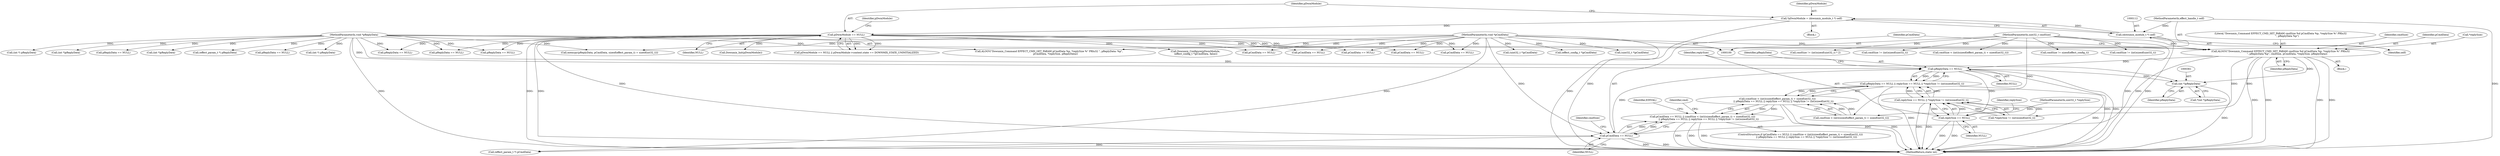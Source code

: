 digraph "0_Android_aeea52da00d210587fb3ed895de3d5f2e0264c88_0@pointer" {
"1000334" [label="(Call,pReplyData == NULL)"];
"1000311" [label="(Call,ALOGV(\"Downmix_Command EFFECT_CMD_SET_PARAM cmdSize %d pCmdData %p, *replySize %\" PRIu32\n                 \", pReplyData %p\", cmdSize, pCmdData, *replySize, pReplyData))"];
"1000103" [label="(MethodParameterIn,uint32_t cmdSize)"];
"1000104" [label="(MethodParameterIn,void *pCmdData)"];
"1000106" [label="(MethodParameterIn,void *pReplyData)"];
"1000320" [label="(Call,pCmdData == NULL)"];
"1000118" [label="(Call,pDwmModule == NULL)"];
"1000109" [label="(Call,*pDwmModule = (downmix_module_t *) self)"];
"1000111" [label="(Call,(downmix_module_t *) self)"];
"1000101" [label="(MethodParameterIn,effect_handle_t self)"];
"1000333" [label="(Call,pReplyData == NULL || replySize == NULL || *replySize != (int)sizeof(int32_t))"];
"1000323" [label="(Call,(cmdSize < (int)(sizeof(effect_param_t) + sizeof(int32_t)))\n                || pReplyData == NULL || replySize == NULL || *replySize != (int)sizeof(int32_t))"];
"1000319" [label="(Call,pCmdData == NULL || (cmdSize < (int)(sizeof(effect_param_t) + sizeof(int32_t)))\n                || pReplyData == NULL || replySize == NULL || *replySize != (int)sizeof(int32_t))"];
"1000338" [label="(Call,replySize == NULL)"];
"1000337" [label="(Call,replySize == NULL || *replySize != (int)sizeof(int32_t))"];
"1000360" [label="(Call,(int *)pReplyData)"];
"1000337" [label="(Call,replySize == NULL || *replySize != (int)sizeof(int32_t))"];
"1000334" [label="(Call,pReplyData == NULL)"];
"1000336" [label="(Identifier,NULL)"];
"1000320" [label="(Call,pCmdData == NULL)"];
"1000321" [label="(Identifier,pCmdData)"];
"1000228" [label="(Call,cmdSize < (int)(sizeof(effect_param_t) + sizeof(int32_t)))"];
"1000101" [label="(MethodParameterIn,effect_handle_t self)"];
"1000354" [label="(Identifier,cmd)"];
"1000362" [label="(Identifier,pReplyData)"];
"1000534" [label="(Call,(uint32_t *)pCmdData)"];
"1000142" [label="(Block,)"];
"1000205" [label="(Call,(effect_config_t *)pCmdData)"];
"1000117" [label="(Call,pDwmModule == NULL || pDwmModule->context.state == DOWNMIX_STATE_UNINITIALIZED)"];
"1000119" [label="(Identifier,pDwmModule)"];
"1000105" [label="(MethodParameterIn,uint32_t *replySize)"];
"1000200" [label="(Call,(int *) pReplyData)"];
"1000314" [label="(Identifier,pCmdData)"];
"1000315" [label="(Call,*replySize)"];
"1000110" [label="(Identifier,pDwmModule)"];
"1000103" [label="(MethodParameterIn,uint32_t cmdSize)"];
"1000323" [label="(Call,(cmdSize < (int)(sizeof(effect_param_t) + sizeof(int32_t)))\n                || pReplyData == NULL || replySize == NULL || *replySize != (int)sizeof(int32_t))"];
"1000549" [label="(Call,pCmdData == NULL)"];
"1000173" [label="(Call,pCmdData == NULL)"];
"1000118" [label="(Call,pDwmModule == NULL)"];
"1000319" [label="(Call,pCmdData == NULL || (cmdSize < (int)(sizeof(effect_param_t) + sizeof(int32_t)))\n                || pReplyData == NULL || replySize == NULL || *replySize != (int)sizeof(int32_t))"];
"1000267" [label="(Call,memcpy(pReplyData, pCmdData, sizeof(effect_param_t) + sizeof(int32_t)))"];
"1000312" [label="(Literal,\"Downmix_Command EFFECT_CMD_SET_PARAM cmdSize %d pCmdData %p, *replySize %\" PRIu32\n                 \", pReplyData %p\")"];
"1000325" [label="(Identifier,cmdSize)"];
"1000203" [label="(Call,Downmix_Configure(pDwmModule,\n (effect_config_t *)pCmdData, false))"];
"1000359" [label="(Call,*(int *)pReplyData)"];
"1000572" [label="(MethodReturn,static int)"];
"1000177" [label="(Call,cmdSize != sizeof(effect_config_t))"];
"1000552" [label="(Call,cmdSize != (int)sizeof(uint32_t))"];
"1000520" [label="(Call,(uint32_t *)pCmdData)"];
"1000478" [label="(Call,pCmdData == NULL)"];
"1000113" [label="(Identifier,self)"];
"1000317" [label="(Identifier,pReplyData)"];
"1000216" [label="(Call,ALOGV(\"Downmix_Command EFFECT_CMD_GET_PARAM pCmdData %p, *replySize %\" PRIu32 \", pReplyData: %p\",\n                 pCmdData, *replySize, pReplyData))"];
"1000164" [label="(Call,(int *) pReplyData)"];
"1000351" [label="(Identifier,EINVAL)"];
"1000311" [label="(Call,ALOGV(\"Downmix_Command EFFECT_CMD_SET_PARAM cmdSize %d pCmdData %p, *replySize %\" PRIu32\n                 \", pReplyData %p\", cmdSize, pCmdData, *replySize, pReplyData))"];
"1000111" [label="(Call,(downmix_module_t *) self)"];
"1000355" [label="(Call,(effect_param_t *) pCmdData)"];
"1000106" [label="(MethodParameterIn,void *pReplyData)"];
"1000496" [label="(Call,pCmdData == NULL)"];
"1000107" [label="(Block,)"];
"1000313" [label="(Identifier,cmdSize)"];
"1000339" [label="(Identifier,replySize)"];
"1000340" [label="(Identifier,NULL)"];
"1000104" [label="(MethodParameterIn,void *pCmdData)"];
"1000470" [label="(Call,(int *)pReplyData)"];
"1000324" [label="(Call,cmdSize < (int)(sizeof(effect_param_t) + sizeof(int32_t)))"];
"1000238" [label="(Call,pReplyData == NULL)"];
"1000427" [label="(Call,(int *)pReplyData)"];
"1000333" [label="(Call,pReplyData == NULL || replySize == NULL || *replySize != (int)sizeof(int32_t))"];
"1000341" [label="(Call,*replySize != (int)sizeof(int32_t))"];
"1000120" [label="(Identifier,NULL)"];
"1000167" [label="(Call,Downmix_Init(pDwmModule))"];
"1000318" [label="(ControlStructure,if (pCmdData == NULL || (cmdSize < (int)(sizeof(effect_param_t) + sizeof(int32_t)))\n                || pReplyData == NULL || replySize == NULL || *replySize != (int)sizeof(int32_t)))"];
"1000360" [label="(Call,(int *)pReplyData)"];
"1000392" [label="(Call,pReplyData == NULL)"];
"1000224" [label="(Call,pCmdData == NULL)"];
"1000322" [label="(Identifier,NULL)"];
"1000146" [label="(Call,pReplyData == NULL)"];
"1000264" [label="(Call,(effect_param_t *) pReplyData)"];
"1000338" [label="(Call,replySize == NULL)"];
"1000335" [label="(Identifier,pReplyData)"];
"1000499" [label="(Call,cmdSize != (int)sizeof(uint32_t) * 2)"];
"1000343" [label="(Identifier,replySize)"];
"1000435" [label="(Call,pReplyData == NULL)"];
"1000182" [label="(Call,pReplyData == NULL)"];
"1000109" [label="(Call,*pDwmModule = (downmix_module_t *) self)"];
"1000481" [label="(Call,cmdSize != (int)sizeof(uint32_t))"];
"1000124" [label="(Identifier,pDwmModule)"];
"1000334" -> "1000333"  [label="AST: "];
"1000334" -> "1000336"  [label="CFG: "];
"1000335" -> "1000334"  [label="AST: "];
"1000336" -> "1000334"  [label="AST: "];
"1000339" -> "1000334"  [label="CFG: "];
"1000333" -> "1000334"  [label="CFG: "];
"1000334" -> "1000572"  [label="DDG: "];
"1000334" -> "1000572"  [label="DDG: "];
"1000334" -> "1000333"  [label="DDG: "];
"1000334" -> "1000333"  [label="DDG: "];
"1000311" -> "1000334"  [label="DDG: "];
"1000106" -> "1000334"  [label="DDG: "];
"1000320" -> "1000334"  [label="DDG: "];
"1000334" -> "1000338"  [label="DDG: "];
"1000334" -> "1000360"  [label="DDG: "];
"1000311" -> "1000142"  [label="AST: "];
"1000311" -> "1000317"  [label="CFG: "];
"1000312" -> "1000311"  [label="AST: "];
"1000313" -> "1000311"  [label="AST: "];
"1000314" -> "1000311"  [label="AST: "];
"1000315" -> "1000311"  [label="AST: "];
"1000317" -> "1000311"  [label="AST: "];
"1000321" -> "1000311"  [label="CFG: "];
"1000311" -> "1000572"  [label="DDG: "];
"1000311" -> "1000572"  [label="DDG: "];
"1000311" -> "1000572"  [label="DDG: "];
"1000311" -> "1000572"  [label="DDG: "];
"1000103" -> "1000311"  [label="DDG: "];
"1000104" -> "1000311"  [label="DDG: "];
"1000106" -> "1000311"  [label="DDG: "];
"1000311" -> "1000320"  [label="DDG: "];
"1000311" -> "1000324"  [label="DDG: "];
"1000311" -> "1000341"  [label="DDG: "];
"1000311" -> "1000360"  [label="DDG: "];
"1000103" -> "1000100"  [label="AST: "];
"1000103" -> "1000572"  [label="DDG: "];
"1000103" -> "1000177"  [label="DDG: "];
"1000103" -> "1000228"  [label="DDG: "];
"1000103" -> "1000324"  [label="DDG: "];
"1000103" -> "1000481"  [label="DDG: "];
"1000103" -> "1000499"  [label="DDG: "];
"1000103" -> "1000552"  [label="DDG: "];
"1000104" -> "1000100"  [label="AST: "];
"1000104" -> "1000572"  [label="DDG: "];
"1000104" -> "1000173"  [label="DDG: "];
"1000104" -> "1000205"  [label="DDG: "];
"1000104" -> "1000216"  [label="DDG: "];
"1000104" -> "1000224"  [label="DDG: "];
"1000104" -> "1000267"  [label="DDG: "];
"1000104" -> "1000320"  [label="DDG: "];
"1000104" -> "1000355"  [label="DDG: "];
"1000104" -> "1000478"  [label="DDG: "];
"1000104" -> "1000496"  [label="DDG: "];
"1000104" -> "1000520"  [label="DDG: "];
"1000104" -> "1000534"  [label="DDG: "];
"1000104" -> "1000549"  [label="DDG: "];
"1000106" -> "1000100"  [label="AST: "];
"1000106" -> "1000572"  [label="DDG: "];
"1000106" -> "1000146"  [label="DDG: "];
"1000106" -> "1000164"  [label="DDG: "];
"1000106" -> "1000182"  [label="DDG: "];
"1000106" -> "1000200"  [label="DDG: "];
"1000106" -> "1000216"  [label="DDG: "];
"1000106" -> "1000238"  [label="DDG: "];
"1000106" -> "1000264"  [label="DDG: "];
"1000106" -> "1000267"  [label="DDG: "];
"1000106" -> "1000360"  [label="DDG: "];
"1000106" -> "1000392"  [label="DDG: "];
"1000106" -> "1000427"  [label="DDG: "];
"1000106" -> "1000435"  [label="DDG: "];
"1000106" -> "1000470"  [label="DDG: "];
"1000320" -> "1000319"  [label="AST: "];
"1000320" -> "1000322"  [label="CFG: "];
"1000321" -> "1000320"  [label="AST: "];
"1000322" -> "1000320"  [label="AST: "];
"1000325" -> "1000320"  [label="CFG: "];
"1000319" -> "1000320"  [label="CFG: "];
"1000320" -> "1000572"  [label="DDG: "];
"1000320" -> "1000572"  [label="DDG: "];
"1000320" -> "1000319"  [label="DDG: "];
"1000320" -> "1000319"  [label="DDG: "];
"1000118" -> "1000320"  [label="DDG: "];
"1000320" -> "1000355"  [label="DDG: "];
"1000118" -> "1000117"  [label="AST: "];
"1000118" -> "1000120"  [label="CFG: "];
"1000119" -> "1000118"  [label="AST: "];
"1000120" -> "1000118"  [label="AST: "];
"1000124" -> "1000118"  [label="CFG: "];
"1000117" -> "1000118"  [label="CFG: "];
"1000118" -> "1000572"  [label="DDG: "];
"1000118" -> "1000572"  [label="DDG: "];
"1000118" -> "1000117"  [label="DDG: "];
"1000118" -> "1000117"  [label="DDG: "];
"1000109" -> "1000118"  [label="DDG: "];
"1000118" -> "1000146"  [label="DDG: "];
"1000118" -> "1000167"  [label="DDG: "];
"1000118" -> "1000173"  [label="DDG: "];
"1000118" -> "1000203"  [label="DDG: "];
"1000118" -> "1000224"  [label="DDG: "];
"1000118" -> "1000392"  [label="DDG: "];
"1000118" -> "1000435"  [label="DDG: "];
"1000118" -> "1000478"  [label="DDG: "];
"1000118" -> "1000496"  [label="DDG: "];
"1000118" -> "1000549"  [label="DDG: "];
"1000109" -> "1000107"  [label="AST: "];
"1000109" -> "1000111"  [label="CFG: "];
"1000110" -> "1000109"  [label="AST: "];
"1000111" -> "1000109"  [label="AST: "];
"1000119" -> "1000109"  [label="CFG: "];
"1000109" -> "1000572"  [label="DDG: "];
"1000111" -> "1000109"  [label="DDG: "];
"1000111" -> "1000113"  [label="CFG: "];
"1000112" -> "1000111"  [label="AST: "];
"1000113" -> "1000111"  [label="AST: "];
"1000111" -> "1000572"  [label="DDG: "];
"1000101" -> "1000111"  [label="DDG: "];
"1000101" -> "1000100"  [label="AST: "];
"1000101" -> "1000572"  [label="DDG: "];
"1000333" -> "1000323"  [label="AST: "];
"1000333" -> "1000337"  [label="CFG: "];
"1000337" -> "1000333"  [label="AST: "];
"1000323" -> "1000333"  [label="CFG: "];
"1000333" -> "1000572"  [label="DDG: "];
"1000333" -> "1000572"  [label="DDG: "];
"1000333" -> "1000323"  [label="DDG: "];
"1000333" -> "1000323"  [label="DDG: "];
"1000337" -> "1000333"  [label="DDG: "];
"1000337" -> "1000333"  [label="DDG: "];
"1000323" -> "1000319"  [label="AST: "];
"1000323" -> "1000324"  [label="CFG: "];
"1000324" -> "1000323"  [label="AST: "];
"1000319" -> "1000323"  [label="CFG: "];
"1000323" -> "1000572"  [label="DDG: "];
"1000323" -> "1000572"  [label="DDG: "];
"1000323" -> "1000319"  [label="DDG: "];
"1000323" -> "1000319"  [label="DDG: "];
"1000324" -> "1000323"  [label="DDG: "];
"1000324" -> "1000323"  [label="DDG: "];
"1000319" -> "1000318"  [label="AST: "];
"1000351" -> "1000319"  [label="CFG: "];
"1000354" -> "1000319"  [label="CFG: "];
"1000319" -> "1000572"  [label="DDG: "];
"1000319" -> "1000572"  [label="DDG: "];
"1000319" -> "1000572"  [label="DDG: "];
"1000338" -> "1000337"  [label="AST: "];
"1000338" -> "1000340"  [label="CFG: "];
"1000339" -> "1000338"  [label="AST: "];
"1000340" -> "1000338"  [label="AST: "];
"1000343" -> "1000338"  [label="CFG: "];
"1000337" -> "1000338"  [label="CFG: "];
"1000338" -> "1000572"  [label="DDG: "];
"1000338" -> "1000572"  [label="DDG: "];
"1000338" -> "1000337"  [label="DDG: "];
"1000338" -> "1000337"  [label="DDG: "];
"1000105" -> "1000338"  [label="DDG: "];
"1000337" -> "1000341"  [label="CFG: "];
"1000341" -> "1000337"  [label="AST: "];
"1000337" -> "1000572"  [label="DDG: "];
"1000337" -> "1000572"  [label="DDG: "];
"1000341" -> "1000337"  [label="DDG: "];
"1000341" -> "1000337"  [label="DDG: "];
"1000360" -> "1000359"  [label="AST: "];
"1000360" -> "1000362"  [label="CFG: "];
"1000361" -> "1000360"  [label="AST: "];
"1000362" -> "1000360"  [label="AST: "];
"1000359" -> "1000360"  [label="CFG: "];
"1000360" -> "1000572"  [label="DDG: "];
}
